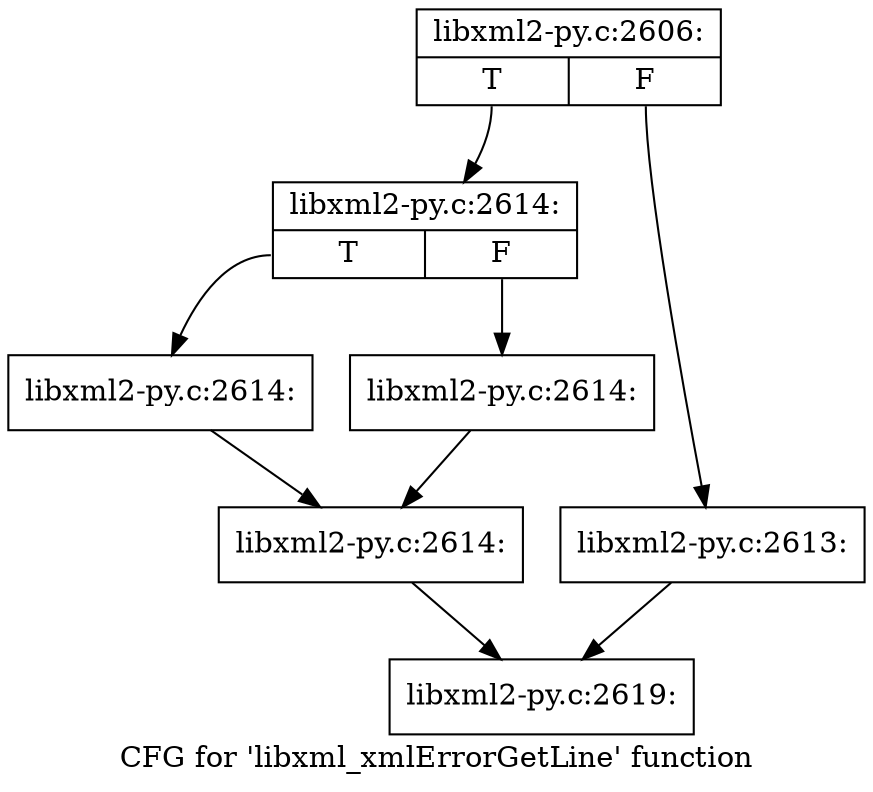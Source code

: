 digraph "CFG for 'libxml_xmlErrorGetLine' function" {
	label="CFG for 'libxml_xmlErrorGetLine' function";

	Node0x3cff960 [shape=record,label="{libxml2-py.c:2606:|{<s0>T|<s1>F}}"];
	Node0x3cff960:s0 -> Node0x3d00ca0;
	Node0x3cff960:s1 -> Node0x3d00c50;
	Node0x3d00c50 [shape=record,label="{libxml2-py.c:2613:}"];
	Node0x3d00c50 -> Node0x3cffc90;
	Node0x3d00ca0 [shape=record,label="{libxml2-py.c:2614:|{<s0>T|<s1>F}}"];
	Node0x3d00ca0:s0 -> Node0x3d014c0;
	Node0x3d00ca0:s1 -> Node0x3d01510;
	Node0x3d014c0 [shape=record,label="{libxml2-py.c:2614:}"];
	Node0x3d014c0 -> Node0x3d01560;
	Node0x3d01510 [shape=record,label="{libxml2-py.c:2614:}"];
	Node0x3d01510 -> Node0x3d01560;
	Node0x3d01560 [shape=record,label="{libxml2-py.c:2614:}"];
	Node0x3d01560 -> Node0x3cffc90;
	Node0x3cffc90 [shape=record,label="{libxml2-py.c:2619:}"];
}

